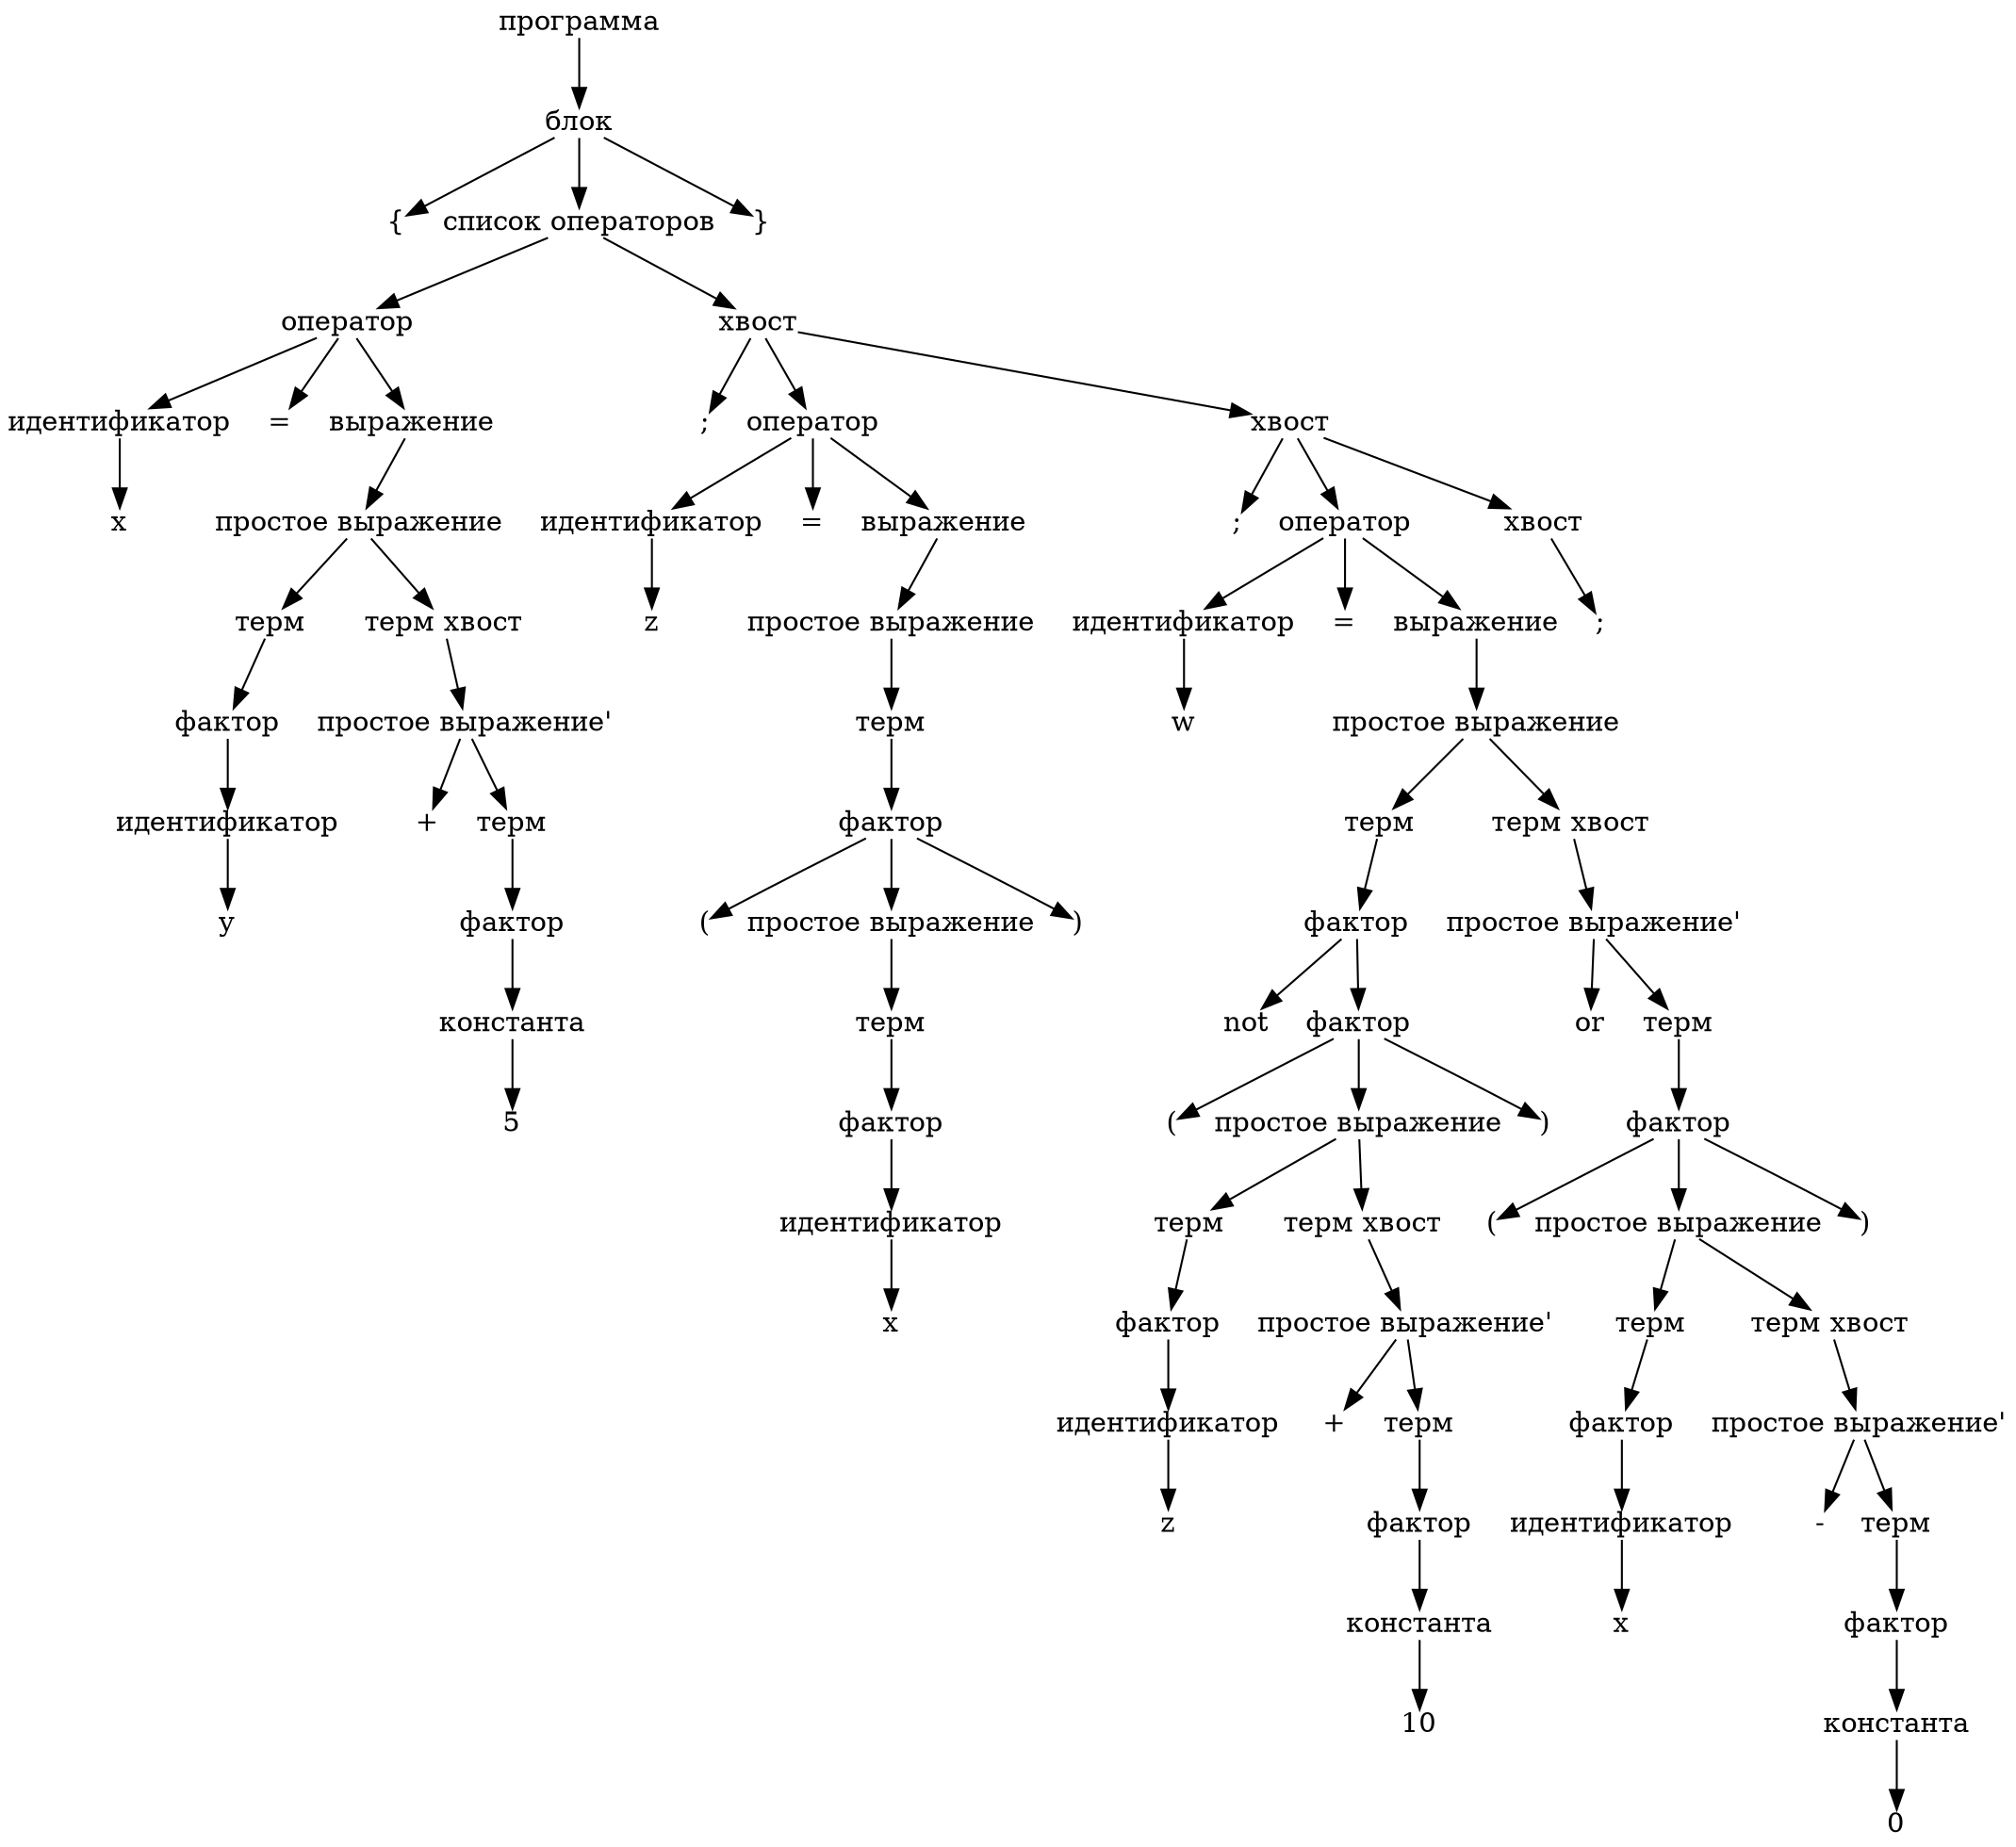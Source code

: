 digraph {
	node [shape=plain]
	main [label=<программа>]
	"main.0" [label=<блок>]
	main -> "main.0"
	"main.0.0" [label="{"]
	"main.0" -> "main.0.0"
	"main.0.1" [label=<список операторов>]
	"main.0" -> "main.0.1"
	"main.0.1.0" [label="оператор"]
	"main.0.1" -> "main.0.1.0"
	"main.0.1.0.0" [label=<идентификатор>]
	"main.0.1.0" -> "main.0.1.0.0"
	"main.0.1.0.0.0" [label=x]
	"main.0.1.0.0" -> "main.0.1.0.0.0"
	"main.0.1.0.1" [label="="]
	"main.0.1.0" -> "main.0.1.0.1"
	"main.0.1.0.2" [label=<выражение>]
	"main.0.1.0" -> "main.0.1.0.2"
	"main.0.1.0.2.0" [label=<простое выражение>]
	"main.0.1.0.2" -> "main.0.1.0.2.0"
	"main.0.1.0.2.0.0" [label=<терм>]
	"main.0.1.0.2.0" -> "main.0.1.0.2.0.0"
	"main.0.1.0.2.0.0.0" [label=<фактор>]
	"main.0.1.0.2.0.0" -> "main.0.1.0.2.0.0.0"
	"main.0.1.0.2.0.0.0.0" [label=<идентификатор>]
	"main.0.1.0.2.0.0.0" -> "main.0.1.0.2.0.0.0.0"
	"main.0.1.0.2.0.0.0.0.0" [label=y]
	"main.0.1.0.2.0.0.0.0" -> "main.0.1.0.2.0.0.0.0.0"
	"main.0.1.0.2.0.1" [label=<терм хвост>]
	"main.0.1.0.2.0" -> "main.0.1.0.2.0.1"
	"main.0.1.0.2.0.1.0" [label=<простое выражение'>]
	"main.0.1.0.2.0.1" -> "main.0.1.0.2.0.1.0"
	"main.0.1.0.2.0.1.0.0" [label="+"]
	"main.0.1.0.2.0.1.0" -> "main.0.1.0.2.0.1.0.0"
	"main.0.1.0.2.0.1.0.1" [label=<терм>]
	"main.0.1.0.2.0.1.0" -> "main.0.1.0.2.0.1.0.1"
	"main.0.1.0.2.0.1.0.1.0" [label=<фактор>]
	"main.0.1.0.2.0.1.0.1" -> "main.0.1.0.2.0.1.0.1.0"
	"main.0.1.0.2.0.1.0.1.0.0" [label=<константа>]
	"main.0.1.0.2.0.1.0.1.0" -> "main.0.1.0.2.0.1.0.1.0.0"
	"main.0.1.0.2.0.1.0.1.0.0.0" [label=5]
	"main.0.1.0.2.0.1.0.1.0.0" -> "main.0.1.0.2.0.1.0.1.0.0.0"
	"main.0.1.1" [label=<хвост>]
	"main.0.1" -> "main.0.1.1"
	"main.0.1.1.0" [label=";"]
	"main.0.1.1" -> "main.0.1.1.0"
	"main.0.1.1.1" [label="оператор"]
	"main.0.1.1" -> "main.0.1.1.1"
	"main.0.1.1.1.0" [label=<идентификатор>]
	"main.0.1.1.1" -> "main.0.1.1.1.0"
	"main.0.1.1.1.0.0" [label=z]
	"main.0.1.1.1.0" -> "main.0.1.1.1.0.0"
	"main.0.1.1.1.1" [label="="]
	"main.0.1.1.1" -> "main.0.1.1.1.1"
	"main.0.1.1.1.2" [label=<выражение>]
	"main.0.1.1.1" -> "main.0.1.1.1.2"
	"main.0.1.1.1.2.0" [label=<простое выражение>]
	"main.0.1.1.1.2" -> "main.0.1.1.1.2.0"
	"main.0.1.1.1.2.0.0" [label=<терм>]
	"main.0.1.1.1.2.0" -> "main.0.1.1.1.2.0.0"
	"main.0.1.1.1.2.0.0.0" [label=<фактор>]
	"main.0.1.1.1.2.0.0" -> "main.0.1.1.1.2.0.0.0"
	"main.0.1.1.1.2.0.0.0.0" [label="("]
	"main.0.1.1.1.2.0.0.0" -> "main.0.1.1.1.2.0.0.0.0"
	"main.0.1.1.1.2.0.0.0.1" [label=<простое выражение>]
	"main.0.1.1.1.2.0.0.0" -> "main.0.1.1.1.2.0.0.0.1"
	"main.0.1.1.1.2.0.0.0.1.0" [label=<терм>]
	"main.0.1.1.1.2.0.0.0.1" -> "main.0.1.1.1.2.0.0.0.1.0"
	"main.0.1.1.1.2.0.0.0.1.0.0" [label=<фактор>]
	"main.0.1.1.1.2.0.0.0.1.0" -> "main.0.1.1.1.2.0.0.0.1.0.0"
	"main.0.1.1.1.2.0.0.0.1.0.0.0" [label=<идентификатор>]
	"main.0.1.1.1.2.0.0.0.1.0.0" -> "main.0.1.1.1.2.0.0.0.1.0.0.0"
	"main.0.1.1.1.2.0.0.0.1.0.0.0.0" [label=x]
	"main.0.1.1.1.2.0.0.0.1.0.0.0" -> "main.0.1.1.1.2.0.0.0.1.0.0.0.0"
	"main.0.1.1.1.2.0.0.0.2" [label=")"]
	"main.0.1.1.1.2.0.0.0" -> "main.0.1.1.1.2.0.0.0.2"
	"main.0.1.1.2" [label=<хвост>]
	"main.0.1.1" -> "main.0.1.1.2"
	"main.0.1.1.2.0" [label=";"]
	"main.0.1.1.2" -> "main.0.1.1.2.0"
	"main.0.1.1.2.1" [label="оператор"]
	"main.0.1.1.2" -> "main.0.1.1.2.1"
	"main.0.1.1.2.1.0" [label=<идентификатор>]
	"main.0.1.1.2.1" -> "main.0.1.1.2.1.0"
	"main.0.1.1.2.1.0.0" [label=w]
	"main.0.1.1.2.1.0" -> "main.0.1.1.2.1.0.0"
	"main.0.1.1.2.1.1" [label="="]
	"main.0.1.1.2.1" -> "main.0.1.1.2.1.1"
	"main.0.1.1.2.1.2" [label=<выражение>]
	"main.0.1.1.2.1" -> "main.0.1.1.2.1.2"
	"main.0.1.1.2.1.2.0" [label=<простое выражение>]
	"main.0.1.1.2.1.2" -> "main.0.1.1.2.1.2.0"
	"main.0.1.1.2.1.2.0.0" [label=<терм>]
	"main.0.1.1.2.1.2.0" -> "main.0.1.1.2.1.2.0.0"
	"main.0.1.1.2.1.2.0.0.0" [label=<фактор>]
	"main.0.1.1.2.1.2.0.0" -> "main.0.1.1.2.1.2.0.0.0"
	"main.0.1.1.2.1.2.0.0.0.0" [label=not]
	"main.0.1.1.2.1.2.0.0.0" -> "main.0.1.1.2.1.2.0.0.0.0"
	"main.0.1.1.2.1.2.0.0.0.1" [label=<фактор>]
	"main.0.1.1.2.1.2.0.0.0" -> "main.0.1.1.2.1.2.0.0.0.1"
	"main.0.1.1.2.1.2.0.0.0.1.0" [label="("]
	"main.0.1.1.2.1.2.0.0.0.1" -> "main.0.1.1.2.1.2.0.0.0.1.0"
	"main.0.1.1.2.1.2.0.0.0.1.1" [label=<простое выражение>]
	"main.0.1.1.2.1.2.0.0.0.1" -> "main.0.1.1.2.1.2.0.0.0.1.1"
	"main.0.1.1.2.1.2.0.0.0.1.1.0" [label=<терм>]
	"main.0.1.1.2.1.2.0.0.0.1.1" -> "main.0.1.1.2.1.2.0.0.0.1.1.0"
	"main.0.1.1.2.1.2.0.0.0.1.1.0.0" [label=<фактор>]
	"main.0.1.1.2.1.2.0.0.0.1.1.0" -> "main.0.1.1.2.1.2.0.0.0.1.1.0.0"
	"main.0.1.1.2.1.2.0.0.0.1.1.0.0.0" [label=<идентификатор>]
	"main.0.1.1.2.1.2.0.0.0.1.1.0.0" -> "main.0.1.1.2.1.2.0.0.0.1.1.0.0.0"
	"main.0.1.1.2.1.2.0.0.0.1.1.0.0.0.0" [label=z]
	"main.0.1.1.2.1.2.0.0.0.1.1.0.0.0" -> "main.0.1.1.2.1.2.0.0.0.1.1.0.0.0.0"
	"main.0.1.1.2.1.2.0.0.0.1.1.1" [label=<терм хвост>]
	"main.0.1.1.2.1.2.0.0.0.1.1" -> "main.0.1.1.2.1.2.0.0.0.1.1.1"
	"main.0.1.1.2.1.2.0.0.0.1.1.1.0" [label=<простое выражение'>]
	"main.0.1.1.2.1.2.0.0.0.1.1.1" -> "main.0.1.1.2.1.2.0.0.0.1.1.1.0"
	"main.0.1.1.2.1.2.0.0.0.1.1.1.0.0" [label="+"]
	"main.0.1.1.2.1.2.0.0.0.1.1.1.0" -> "main.0.1.1.2.1.2.0.0.0.1.1.1.0.0"
	"main.0.1.1.2.1.2.0.0.0.1.1.1.0.1" [label=<терм>]
	"main.0.1.1.2.1.2.0.0.0.1.1.1.0" -> "main.0.1.1.2.1.2.0.0.0.1.1.1.0.1"
	"main.0.1.1.2.1.2.0.0.0.1.1.1.0.1.0" [label=<фактор>]
	"main.0.1.1.2.1.2.0.0.0.1.1.1.0.1" -> "main.0.1.1.2.1.2.0.0.0.1.1.1.0.1.0"
	"main.0.1.1.2.1.2.0.0.0.1.1.1.0.1.0.0" [label=<константа>]
	"main.0.1.1.2.1.2.0.0.0.1.1.1.0.1.0" -> "main.0.1.1.2.1.2.0.0.0.1.1.1.0.1.0.0"
	"main.0.1.1.2.1.2.0.0.0.1.1.1.0.1.0.0.0" [label=10]
	"main.0.1.1.2.1.2.0.0.0.1.1.1.0.1.0.0" -> "main.0.1.1.2.1.2.0.0.0.1.1.1.0.1.0.0.0"
	"main.0.1.1.2.1.2.0.0.0.1.2" [label=")"]
	"main.0.1.1.2.1.2.0.0.0.1" -> "main.0.1.1.2.1.2.0.0.0.1.2"
	"main.0.1.1.2.1.2.0.1" [label=<терм хвост>]
	"main.0.1.1.2.1.2.0" -> "main.0.1.1.2.1.2.0.1"
	"main.0.1.1.2.1.2.0.1.0" [label=<простое выражение'>]
	"main.0.1.1.2.1.2.0.1" -> "main.0.1.1.2.1.2.0.1.0"
	"main.0.1.1.2.1.2.0.1.0.0" [label=or]
	"main.0.1.1.2.1.2.0.1.0" -> "main.0.1.1.2.1.2.0.1.0.0"
	"main.0.1.1.2.1.2.0.1.0.1" [label=<терм>]
	"main.0.1.1.2.1.2.0.1.0" -> "main.0.1.1.2.1.2.0.1.0.1"
	"main.0.1.1.2.1.2.0.1.0.1.0" [label=<фактор>]
	"main.0.1.1.2.1.2.0.1.0.1" -> "main.0.1.1.2.1.2.0.1.0.1.0"
	"main.0.1.1.2.1.2.0.1.0.1.0.0" [label="("]
	"main.0.1.1.2.1.2.0.1.0.1.0" -> "main.0.1.1.2.1.2.0.1.0.1.0.0"
	"main.0.1.1.2.1.2.0.1.0.1.0.1" [label=<простое выражение>]
	"main.0.1.1.2.1.2.0.1.0.1.0" -> "main.0.1.1.2.1.2.0.1.0.1.0.1"
	"main.0.1.1.2.1.2.0.1.0.1.0.1.0" [label=<терм>]
	"main.0.1.1.2.1.2.0.1.0.1.0.1" -> "main.0.1.1.2.1.2.0.1.0.1.0.1.0"
	"main.0.1.1.2.1.2.0.1.0.1.0.1.0.0" [label=<фактор>]
	"main.0.1.1.2.1.2.0.1.0.1.0.1.0" -> "main.0.1.1.2.1.2.0.1.0.1.0.1.0.0"
	"main.0.1.1.2.1.2.0.1.0.1.0.1.0.0.0" [label=<идентификатор>]
	"main.0.1.1.2.1.2.0.1.0.1.0.1.0.0" -> "main.0.1.1.2.1.2.0.1.0.1.0.1.0.0.0"
	"main.0.1.1.2.1.2.0.1.0.1.0.1.0.0.0.0" [label=x]
	"main.0.1.1.2.1.2.0.1.0.1.0.1.0.0.0" -> "main.0.1.1.2.1.2.0.1.0.1.0.1.0.0.0.0"
	"main.0.1.1.2.1.2.0.1.0.1.0.1.1" [label=<терм хвост>]
	"main.0.1.1.2.1.2.0.1.0.1.0.1" -> "main.0.1.1.2.1.2.0.1.0.1.0.1.1"
	"main.0.1.1.2.1.2.0.1.0.1.0.1.1.0" [label=<простое выражение'>]
	"main.0.1.1.2.1.2.0.1.0.1.0.1.1" -> "main.0.1.1.2.1.2.0.1.0.1.0.1.1.0"
	"main.0.1.1.2.1.2.0.1.0.1.0.1.1.0.0" [label="-"]
	"main.0.1.1.2.1.2.0.1.0.1.0.1.1.0" -> "main.0.1.1.2.1.2.0.1.0.1.0.1.1.0.0"
	"main.0.1.1.2.1.2.0.1.0.1.0.1.1.0.1" [label=<терм>]
	"main.0.1.1.2.1.2.0.1.0.1.0.1.1.0" -> "main.0.1.1.2.1.2.0.1.0.1.0.1.1.0.1"
	"main.0.1.1.2.1.2.0.1.0.1.0.1.1.0.1.0" [label=<фактор>]
	"main.0.1.1.2.1.2.0.1.0.1.0.1.1.0.1" -> "main.0.1.1.2.1.2.0.1.0.1.0.1.1.0.1.0"
	"main.0.1.1.2.1.2.0.1.0.1.0.1.1.0.1.0.0" [label=<константа>]
	"main.0.1.1.2.1.2.0.1.0.1.0.1.1.0.1.0" -> "main.0.1.1.2.1.2.0.1.0.1.0.1.1.0.1.0.0"
	"main.0.1.1.2.1.2.0.1.0.1.0.1.1.0.1.0.0.0" [label=0]
	"main.0.1.1.2.1.2.0.1.0.1.0.1.1.0.1.0.0" -> "main.0.1.1.2.1.2.0.1.0.1.0.1.1.0.1.0.0.0"
	"main.0.1.1.2.1.2.0.1.0.1.0.2" [label=")"]
	"main.0.1.1.2.1.2.0.1.0.1.0" -> "main.0.1.1.2.1.2.0.1.0.1.0.2"
	"main.0.1.1.2.2" [label=<хвост>]
	"main.0.1.1.2" -> "main.0.1.1.2.2"
	"main.0.1.1.2.2.0" [label=";"]
	"main.0.1.1.2.2" -> "main.0.1.1.2.2.0"
	"main.0.2" [label="}"]
	"main.0" -> "main.0.2"
}

